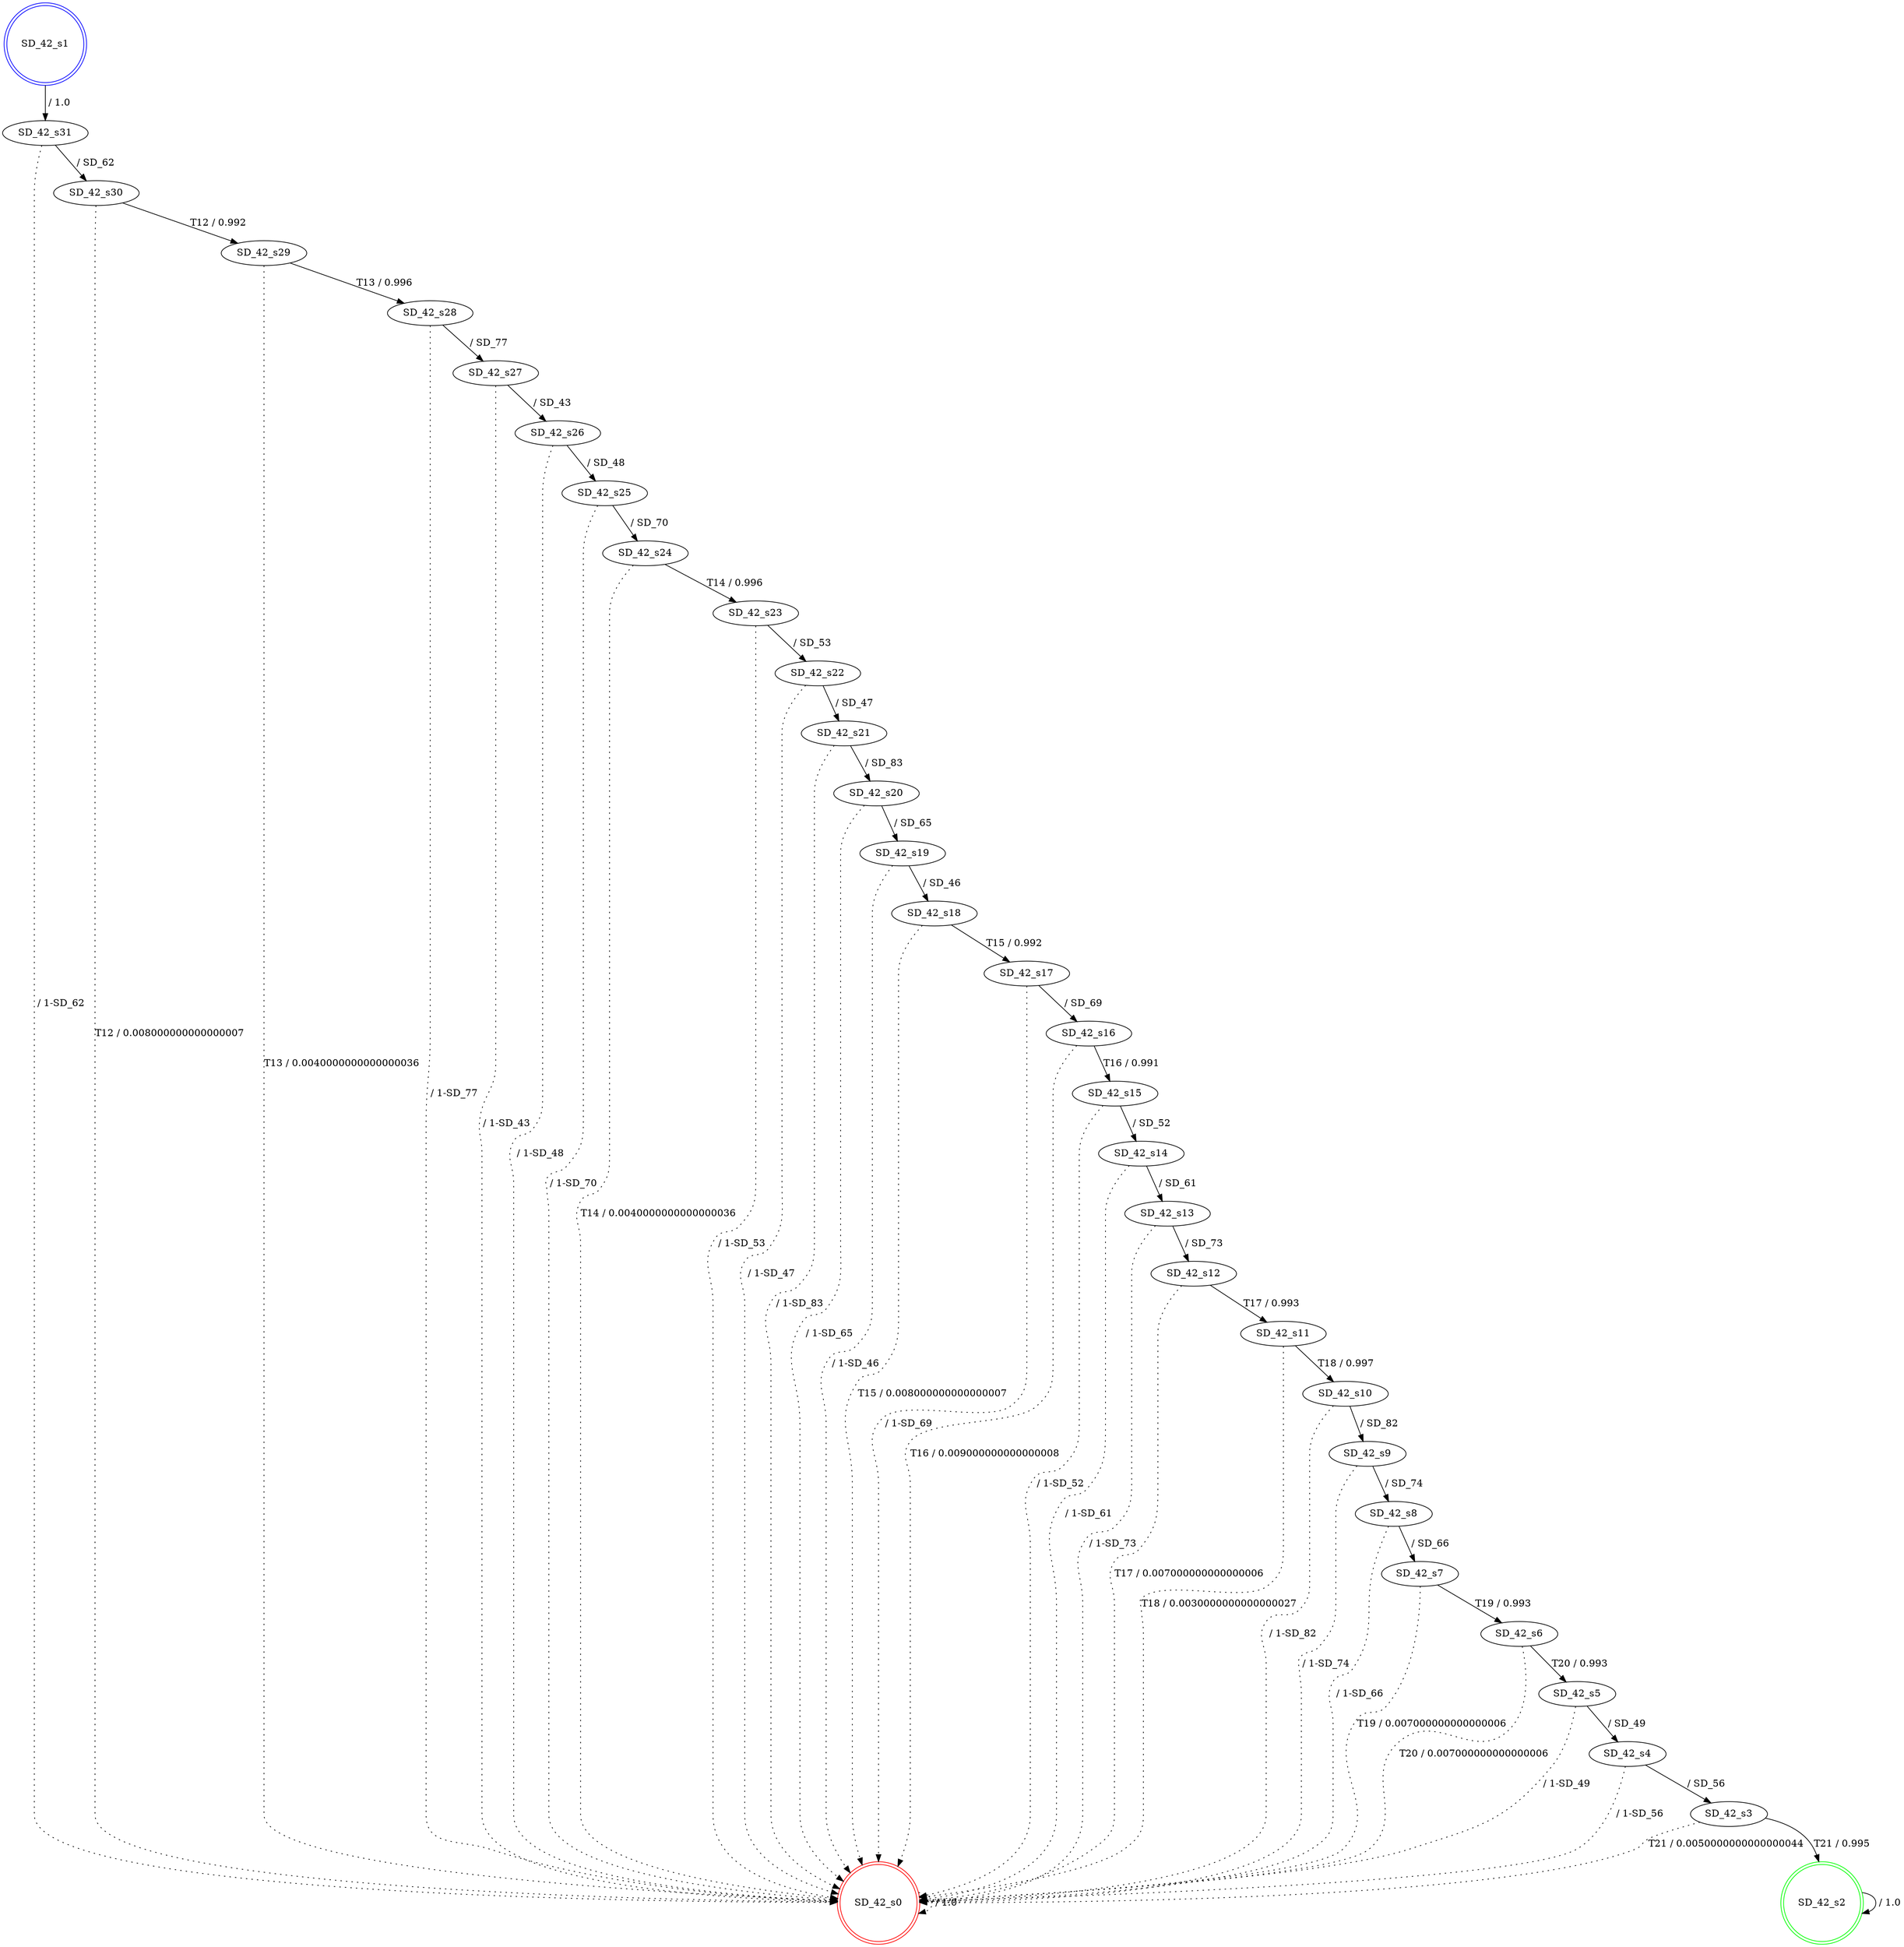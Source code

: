 digraph graphname {
SD_42_s0 [label="SD_42_s0",color=red,shape=doublecircle ];
SD_42_s1 [label="SD_42_s1",color=blue,shape=doublecircle ];
SD_42_s2 [label="SD_42_s2",color=green,shape=doublecircle ];
SD_42_s3 [label="SD_42_s3" ];
SD_42_s4 [label="SD_42_s4" ];
SD_42_s5 [label="SD_42_s5" ];
SD_42_s6 [label="SD_42_s6" ];
SD_42_s7 [label="SD_42_s7" ];
SD_42_s8 [label="SD_42_s8" ];
SD_42_s9 [label="SD_42_s9" ];
SD_42_s10 [label="SD_42_s10" ];
SD_42_s11 [label="SD_42_s11" ];
SD_42_s12 [label="SD_42_s12" ];
SD_42_s13 [label="SD_42_s13" ];
SD_42_s14 [label="SD_42_s14" ];
SD_42_s15 [label="SD_42_s15" ];
SD_42_s16 [label="SD_42_s16" ];
SD_42_s17 [label="SD_42_s17" ];
SD_42_s18 [label="SD_42_s18" ];
SD_42_s19 [label="SD_42_s19" ];
SD_42_s20 [label="SD_42_s20" ];
SD_42_s21 [label="SD_42_s21" ];
SD_42_s22 [label="SD_42_s22" ];
SD_42_s23 [label="SD_42_s23" ];
SD_42_s24 [label="SD_42_s24" ];
SD_42_s25 [label="SD_42_s25" ];
SD_42_s26 [label="SD_42_s26" ];
SD_42_s27 [label="SD_42_s27" ];
SD_42_s28 [label="SD_42_s28" ];
SD_42_s29 [label="SD_42_s29" ];
SD_42_s30 [label="SD_42_s30" ];
SD_42_s31 [label="SD_42_s31" ];
SD_42_s0 -> SD_42_s0 [label=" / 1.0", style=dotted];
SD_42_s1 -> SD_42_s31 [label=" / 1.0"];
SD_42_s2 -> SD_42_s2 [label=" / 1.0"];
SD_42_s3 -> SD_42_s2 [label="T21 / 0.995"];
SD_42_s3 -> SD_42_s0 [label="T21 / 0.0050000000000000044", style=dotted];
SD_42_s4 -> SD_42_s3 [label=" / SD_56"];
SD_42_s4 -> SD_42_s0 [label=" / 1-SD_56", style=dotted];
SD_42_s5 -> SD_42_s4 [label=" / SD_49"];
SD_42_s5 -> SD_42_s0 [label=" / 1-SD_49", style=dotted];
SD_42_s6 -> SD_42_s5 [label="T20 / 0.993"];
SD_42_s6 -> SD_42_s0 [label="T20 / 0.007000000000000006", style=dotted];
SD_42_s7 -> SD_42_s6 [label="T19 / 0.993"];
SD_42_s7 -> SD_42_s0 [label="T19 / 0.007000000000000006", style=dotted];
SD_42_s8 -> SD_42_s7 [label=" / SD_66"];
SD_42_s8 -> SD_42_s0 [label=" / 1-SD_66", style=dotted];
SD_42_s9 -> SD_42_s8 [label=" / SD_74"];
SD_42_s9 -> SD_42_s0 [label=" / 1-SD_74", style=dotted];
SD_42_s10 -> SD_42_s9 [label=" / SD_82"];
SD_42_s10 -> SD_42_s0 [label=" / 1-SD_82", style=dotted];
SD_42_s11 -> SD_42_s10 [label="T18 / 0.997"];
SD_42_s11 -> SD_42_s0 [label="T18 / 0.0030000000000000027", style=dotted];
SD_42_s12 -> SD_42_s11 [label="T17 / 0.993"];
SD_42_s12 -> SD_42_s0 [label="T17 / 0.007000000000000006", style=dotted];
SD_42_s13 -> SD_42_s12 [label=" / SD_73"];
SD_42_s13 -> SD_42_s0 [label=" / 1-SD_73", style=dotted];
SD_42_s14 -> SD_42_s13 [label=" / SD_61"];
SD_42_s14 -> SD_42_s0 [label=" / 1-SD_61", style=dotted];
SD_42_s15 -> SD_42_s14 [label=" / SD_52"];
SD_42_s15 -> SD_42_s0 [label=" / 1-SD_52", style=dotted];
SD_42_s16 -> SD_42_s15 [label="T16 / 0.991"];
SD_42_s16 -> SD_42_s0 [label="T16 / 0.009000000000000008", style=dotted];
SD_42_s17 -> SD_42_s16 [label=" / SD_69"];
SD_42_s17 -> SD_42_s0 [label=" / 1-SD_69", style=dotted];
SD_42_s18 -> SD_42_s17 [label="T15 / 0.992"];
SD_42_s18 -> SD_42_s0 [label="T15 / 0.008000000000000007", style=dotted];
SD_42_s19 -> SD_42_s18 [label=" / SD_46"];
SD_42_s19 -> SD_42_s0 [label=" / 1-SD_46", style=dotted];
SD_42_s20 -> SD_42_s19 [label=" / SD_65"];
SD_42_s20 -> SD_42_s0 [label=" / 1-SD_65", style=dotted];
SD_42_s21 -> SD_42_s20 [label=" / SD_83"];
SD_42_s21 -> SD_42_s0 [label=" / 1-SD_83", style=dotted];
SD_42_s22 -> SD_42_s21 [label=" / SD_47"];
SD_42_s22 -> SD_42_s0 [label=" / 1-SD_47", style=dotted];
SD_42_s23 -> SD_42_s22 [label=" / SD_53"];
SD_42_s23 -> SD_42_s0 [label=" / 1-SD_53", style=dotted];
SD_42_s24 -> SD_42_s23 [label="T14 / 0.996"];
SD_42_s24 -> SD_42_s0 [label="T14 / 0.0040000000000000036", style=dotted];
SD_42_s25 -> SD_42_s24 [label=" / SD_70"];
SD_42_s25 -> SD_42_s0 [label=" / 1-SD_70", style=dotted];
SD_42_s26 -> SD_42_s25 [label=" / SD_48"];
SD_42_s26 -> SD_42_s0 [label=" / 1-SD_48", style=dotted];
SD_42_s27 -> SD_42_s26 [label=" / SD_43"];
SD_42_s27 -> SD_42_s0 [label=" / 1-SD_43", style=dotted];
SD_42_s28 -> SD_42_s27 [label=" / SD_77"];
SD_42_s28 -> SD_42_s0 [label=" / 1-SD_77", style=dotted];
SD_42_s29 -> SD_42_s28 [label="T13 / 0.996"];
SD_42_s29 -> SD_42_s0 [label="T13 / 0.0040000000000000036", style=dotted];
SD_42_s30 -> SD_42_s29 [label="T12 / 0.992"];
SD_42_s30 -> SD_42_s0 [label="T12 / 0.008000000000000007", style=dotted];
SD_42_s31 -> SD_42_s30 [label=" / SD_62"];
SD_42_s31 -> SD_42_s0 [label=" / 1-SD_62", style=dotted];
}